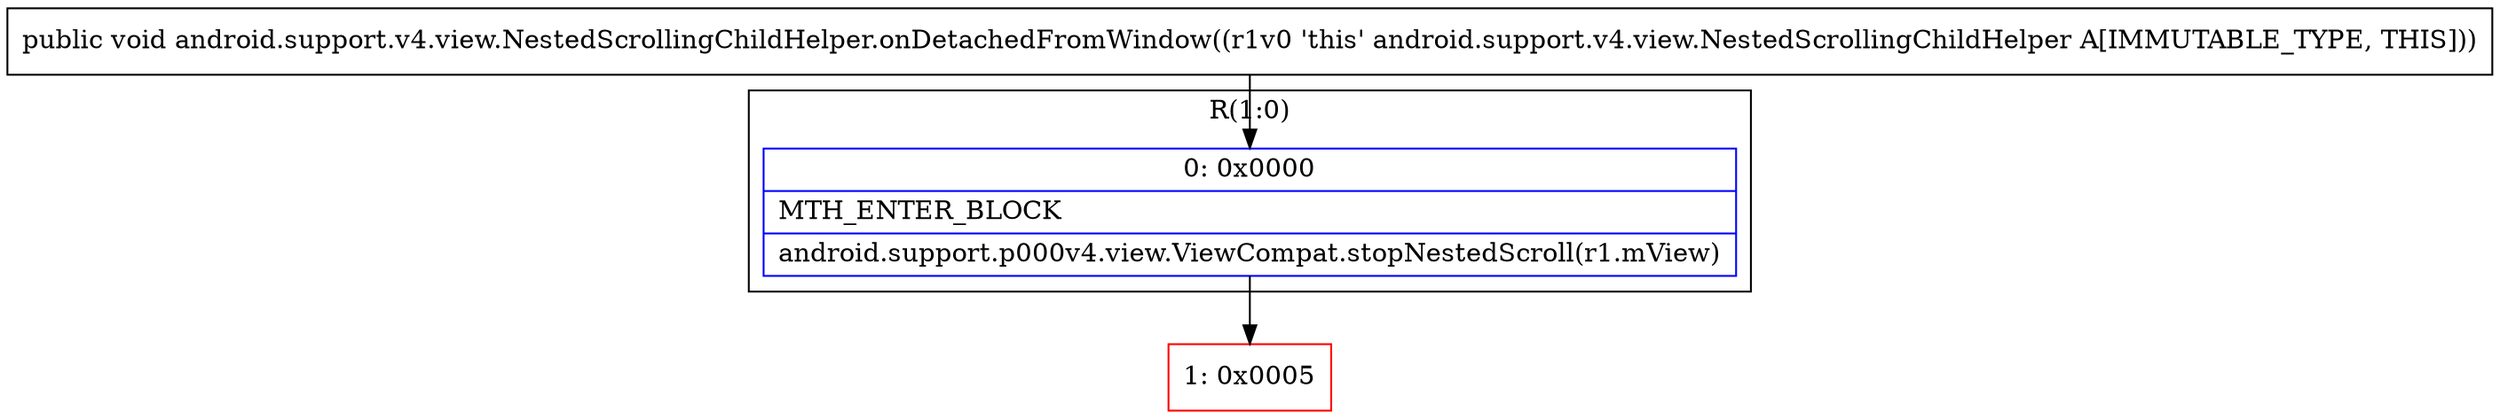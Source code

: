 digraph "CFG forandroid.support.v4.view.NestedScrollingChildHelper.onDetachedFromWindow()V" {
subgraph cluster_Region_248041342 {
label = "R(1:0)";
node [shape=record,color=blue];
Node_0 [shape=record,label="{0\:\ 0x0000|MTH_ENTER_BLOCK\l|android.support.p000v4.view.ViewCompat.stopNestedScroll(r1.mView)\l}"];
}
Node_1 [shape=record,color=red,label="{1\:\ 0x0005}"];
MethodNode[shape=record,label="{public void android.support.v4.view.NestedScrollingChildHelper.onDetachedFromWindow((r1v0 'this' android.support.v4.view.NestedScrollingChildHelper A[IMMUTABLE_TYPE, THIS])) }"];
MethodNode -> Node_0;
Node_0 -> Node_1;
}

